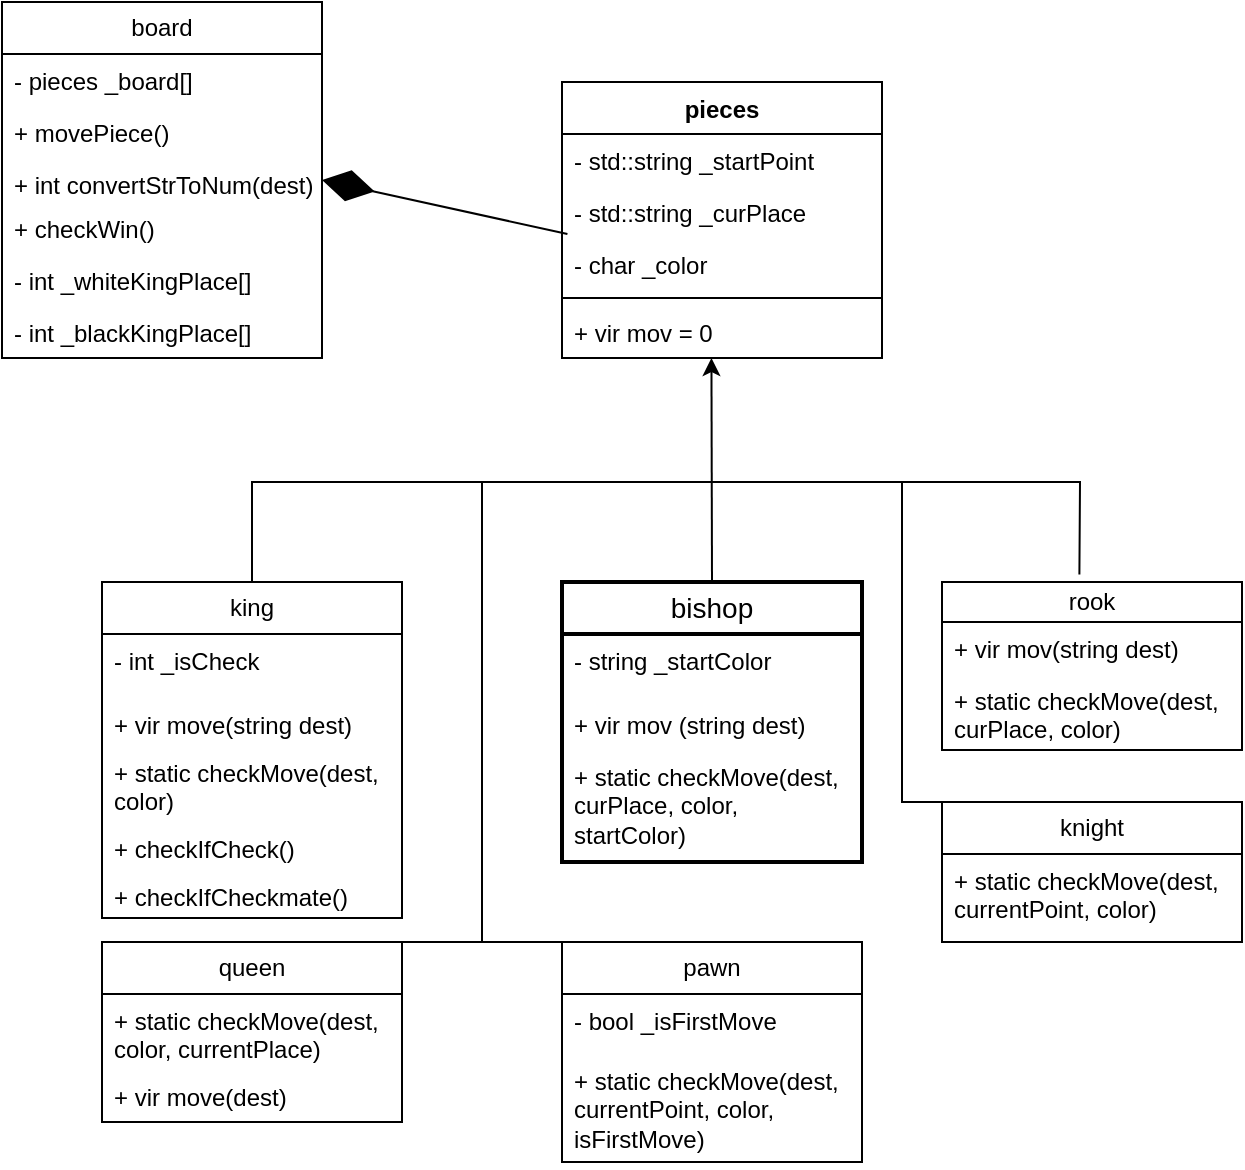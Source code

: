 <mxfile version="25.0.3">
  <diagram name="Page-1" id="9f46799a-70d6-7492-0946-bef42562c5a5">
    <mxGraphModel dx="794" dy="446" grid="1" gridSize="10" guides="1" tooltips="1" connect="1" arrows="1" fold="1" page="1" pageScale="1" pageWidth="1100" pageHeight="850" background="none" math="0" shadow="0">
      <root>
        <mxCell id="0" />
        <mxCell id="1" parent="0" />
        <mxCell id="hSrrHkZvwBZFsGFu-_xg-4" value="pieces" style="swimlane;fontStyle=1;align=center;verticalAlign=top;childLayout=stackLayout;horizontal=1;startSize=26;horizontalStack=0;resizeParent=1;resizeParentMax=0;resizeLast=0;collapsible=1;marginBottom=0;whiteSpace=wrap;html=1;" parent="1" vertex="1">
          <mxGeometry x="320" y="70" width="160" height="138" as="geometry" />
        </mxCell>
        <mxCell id="hSrrHkZvwBZFsGFu-_xg-5" value="- std::string _startPoint&lt;div&gt;&lt;br&gt;&lt;/div&gt;" style="text;strokeColor=none;fillColor=none;align=left;verticalAlign=top;spacingLeft=4;spacingRight=4;overflow=hidden;rotatable=0;points=[[0,0.5],[1,0.5]];portConstraint=eastwest;whiteSpace=wrap;html=1;" parent="hSrrHkZvwBZFsGFu-_xg-4" vertex="1">
          <mxGeometry y="26" width="160" height="26" as="geometry" />
        </mxCell>
        <mxCell id="hSrrHkZvwBZFsGFu-_xg-17" value="- std::string _curPlace" style="text;strokeColor=none;fillColor=none;align=left;verticalAlign=top;spacingLeft=4;spacingRight=4;overflow=hidden;rotatable=0;points=[[0,0.5],[1,0.5]];portConstraint=eastwest;whiteSpace=wrap;html=1;" parent="hSrrHkZvwBZFsGFu-_xg-4" vertex="1">
          <mxGeometry y="52" width="160" height="26" as="geometry" />
        </mxCell>
        <mxCell id="hSrrHkZvwBZFsGFu-_xg-16" value="- char _color" style="text;strokeColor=none;fillColor=none;align=left;verticalAlign=top;spacingLeft=4;spacingRight=4;overflow=hidden;rotatable=0;points=[[0,0.5],[1,0.5]];portConstraint=eastwest;whiteSpace=wrap;html=1;" parent="hSrrHkZvwBZFsGFu-_xg-4" vertex="1">
          <mxGeometry y="78" width="160" height="26" as="geometry" />
        </mxCell>
        <mxCell id="hSrrHkZvwBZFsGFu-_xg-6" value="" style="line;strokeWidth=1;fillColor=none;align=left;verticalAlign=middle;spacingTop=-1;spacingLeft=3;spacingRight=3;rotatable=0;labelPosition=right;points=[];portConstraint=eastwest;strokeColor=inherit;" parent="hSrrHkZvwBZFsGFu-_xg-4" vertex="1">
          <mxGeometry y="104" width="160" height="8" as="geometry" />
        </mxCell>
        <mxCell id="hSrrHkZvwBZFsGFu-_xg-7" value="+ vir mov = 0" style="text;strokeColor=none;fillColor=none;align=left;verticalAlign=top;spacingLeft=4;spacingRight=4;overflow=hidden;rotatable=0;points=[[0,0.5],[1,0.5]];portConstraint=eastwest;whiteSpace=wrap;html=1;" parent="hSrrHkZvwBZFsGFu-_xg-4" vertex="1">
          <mxGeometry y="112" width="160" height="26" as="geometry" />
        </mxCell>
        <mxCell id="hSrrHkZvwBZFsGFu-_xg-10" value="rook" style="swimlane;fontStyle=0;childLayout=stackLayout;horizontal=1;startSize=20;fillColor=none;horizontalStack=0;resizeParent=1;resizeParentMax=0;resizeLast=0;collapsible=1;marginBottom=0;whiteSpace=wrap;html=1;" parent="1" vertex="1">
          <mxGeometry x="510" y="320" width="150" height="84" as="geometry" />
        </mxCell>
        <mxCell id="hSrrHkZvwBZFsGFu-_xg-12" value="+ vir mov(string dest)" style="text;strokeColor=none;fillColor=none;align=left;verticalAlign=top;spacingLeft=4;spacingRight=4;overflow=hidden;rotatable=0;points=[[0,0.5],[1,0.5]];portConstraint=eastwest;whiteSpace=wrap;html=1;" parent="hSrrHkZvwBZFsGFu-_xg-10" vertex="1">
          <mxGeometry y="20" width="150" height="26" as="geometry" />
        </mxCell>
        <mxCell id="hSrrHkZvwBZFsGFu-_xg-13" value="+ static checkMove(dest, curPlace, color)&amp;nbsp;" style="text;strokeColor=none;fillColor=none;align=left;verticalAlign=top;spacingLeft=4;spacingRight=4;overflow=hidden;rotatable=0;points=[[0,0.5],[1,0.5]];portConstraint=eastwest;whiteSpace=wrap;html=1;" parent="hSrrHkZvwBZFsGFu-_xg-10" vertex="1">
          <mxGeometry y="46" width="150" height="38" as="geometry" />
        </mxCell>
        <mxCell id="hSrrHkZvwBZFsGFu-_xg-19" value="king" style="swimlane;fontStyle=0;childLayout=stackLayout;horizontal=1;startSize=26;fillColor=none;horizontalStack=0;resizeParent=1;resizeParentMax=0;resizeLast=0;collapsible=1;marginBottom=0;whiteSpace=wrap;html=1;" parent="1" vertex="1">
          <mxGeometry x="90" y="320" width="150" height="168" as="geometry" />
        </mxCell>
        <mxCell id="hSrrHkZvwBZFsGFu-_xg-20" value="- int _isCheck&amp;nbsp;" style="text;strokeColor=none;fillColor=none;align=left;verticalAlign=top;spacingLeft=4;spacingRight=4;overflow=hidden;rotatable=0;points=[[0,0.5],[1,0.5]];portConstraint=eastwest;whiteSpace=wrap;html=1;" parent="hSrrHkZvwBZFsGFu-_xg-19" vertex="1">
          <mxGeometry y="26" width="150" height="32" as="geometry" />
        </mxCell>
        <mxCell id="hSrrHkZvwBZFsGFu-_xg-21" value="+ vir move(string dest)" style="text;strokeColor=none;fillColor=none;align=left;verticalAlign=top;spacingLeft=4;spacingRight=4;overflow=hidden;rotatable=0;points=[[0,0.5],[1,0.5]];portConstraint=eastwest;whiteSpace=wrap;html=1;" parent="hSrrHkZvwBZFsGFu-_xg-19" vertex="1">
          <mxGeometry y="58" width="150" height="24" as="geometry" />
        </mxCell>
        <mxCell id="hSrrHkZvwBZFsGFu-_xg-22" value="+ static checkMove(dest, color)" style="text;strokeColor=none;fillColor=none;align=left;verticalAlign=top;spacingLeft=4;spacingRight=4;overflow=hidden;rotatable=0;points=[[0,0.5],[1,0.5]];portConstraint=eastwest;whiteSpace=wrap;html=1;" parent="hSrrHkZvwBZFsGFu-_xg-19" vertex="1">
          <mxGeometry y="82" width="150" height="38" as="geometry" />
        </mxCell>
        <mxCell id="ucu3FSzwirCISs-9bSWt-36" value="+ checkIfCheck()" style="text;strokeColor=none;fillColor=none;align=left;verticalAlign=top;spacingLeft=4;spacingRight=4;overflow=hidden;rotatable=0;points=[[0,0.5],[1,0.5]];portConstraint=eastwest;whiteSpace=wrap;html=1;" parent="hSrrHkZvwBZFsGFu-_xg-19" vertex="1">
          <mxGeometry y="120" width="150" height="24" as="geometry" />
        </mxCell>
        <mxCell id="ucu3FSzwirCISs-9bSWt-37" value="+ checkIfCheckmate()" style="text;strokeColor=none;fillColor=none;align=left;verticalAlign=top;spacingLeft=4;spacingRight=4;overflow=hidden;rotatable=0;points=[[0,0.5],[1,0.5]];portConstraint=eastwest;whiteSpace=wrap;html=1;" parent="hSrrHkZvwBZFsGFu-_xg-19" vertex="1">
          <mxGeometry y="144" width="150" height="24" as="geometry" />
        </mxCell>
        <mxCell id="hSrrHkZvwBZFsGFu-_xg-24" value="bishop" style="swimlane;fontStyle=0;childLayout=stackLayout;horizontal=1;startSize=26;fillColor=none;horizontalStack=0;resizeParent=1;resizeParentMax=0;resizeLast=0;collapsible=1;marginBottom=0;whiteSpace=wrap;html=1;fontSize=14;strokeWidth=2;perimeterSpacing=1;" parent="1" vertex="1">
          <mxGeometry x="320" y="320" width="150" height="140" as="geometry" />
        </mxCell>
        <mxCell id="hSrrHkZvwBZFsGFu-_xg-25" value="- string _startColor" style="text;strokeColor=none;fillColor=none;align=left;verticalAlign=top;spacingLeft=4;spacingRight=4;overflow=hidden;rotatable=0;points=[[0,0.5],[1,0.5]];portConstraint=eastwest;whiteSpace=wrap;html=1;" parent="hSrrHkZvwBZFsGFu-_xg-24" vertex="1">
          <mxGeometry y="26" width="150" height="32" as="geometry" />
        </mxCell>
        <mxCell id="hSrrHkZvwBZFsGFu-_xg-26" value="+ vir mov (string dest)" style="text;strokeColor=none;fillColor=none;align=left;verticalAlign=top;spacingLeft=4;spacingRight=4;overflow=hidden;rotatable=0;points=[[0,0.5],[1,0.5]];portConstraint=eastwest;whiteSpace=wrap;html=1;" parent="hSrrHkZvwBZFsGFu-_xg-24" vertex="1">
          <mxGeometry y="58" width="150" height="26" as="geometry" />
        </mxCell>
        <mxCell id="hSrrHkZvwBZFsGFu-_xg-27" value="&lt;font style=&quot;font-size: 12px;&quot;&gt;+ static checkMove(dest, curPlace, color, startColor)&lt;/font&gt;" style="text;strokeColor=none;fillColor=none;align=left;verticalAlign=top;spacingLeft=4;spacingRight=4;overflow=hidden;rotatable=0;points=[[0,0.5],[1,0.5]];portConstraint=eastwest;whiteSpace=wrap;html=1;strokeWidth=0;" parent="hSrrHkZvwBZFsGFu-_xg-24" vertex="1">
          <mxGeometry y="84" width="150" height="56" as="geometry" />
        </mxCell>
        <mxCell id="hSrrHkZvwBZFsGFu-_xg-30" value="queen" style="swimlane;fontStyle=0;childLayout=stackLayout;horizontal=1;startSize=26;fillColor=none;horizontalStack=0;resizeParent=1;resizeParentMax=0;resizeLast=0;collapsible=1;marginBottom=0;whiteSpace=wrap;html=1;" parent="1" vertex="1">
          <mxGeometry x="90" y="500" width="150" height="90" as="geometry" />
        </mxCell>
        <mxCell id="hSrrHkZvwBZFsGFu-_xg-32" value="+ static checkMove(dest, color, currentPlace)" style="text;strokeColor=none;fillColor=none;align=left;verticalAlign=top;spacingLeft=4;spacingRight=4;overflow=hidden;rotatable=0;points=[[0,0.5],[1,0.5]];portConstraint=eastwest;whiteSpace=wrap;html=1;" parent="hSrrHkZvwBZFsGFu-_xg-30" vertex="1">
          <mxGeometry y="26" width="150" height="38" as="geometry" />
        </mxCell>
        <mxCell id="hSrrHkZvwBZFsGFu-_xg-33" value="+ vir move(dest)" style="text;strokeColor=none;fillColor=none;align=left;verticalAlign=top;spacingLeft=4;spacingRight=4;overflow=hidden;rotatable=0;points=[[0,0.5],[1,0.5]];portConstraint=eastwest;whiteSpace=wrap;html=1;" parent="hSrrHkZvwBZFsGFu-_xg-30" vertex="1">
          <mxGeometry y="64" width="150" height="26" as="geometry" />
        </mxCell>
        <mxCell id="ucu3FSzwirCISs-9bSWt-1" value="board" style="swimlane;fontStyle=0;childLayout=stackLayout;horizontal=1;startSize=26;fillColor=none;horizontalStack=0;resizeParent=1;resizeParentMax=0;resizeLast=0;collapsible=1;marginBottom=0;whiteSpace=wrap;html=1;" parent="1" vertex="1">
          <mxGeometry x="40" y="30" width="160" height="178" as="geometry" />
        </mxCell>
        <mxCell id="ucu3FSzwirCISs-9bSWt-2" value="- pieces _board[]" style="text;strokeColor=none;fillColor=none;align=left;verticalAlign=top;spacingLeft=4;spacingRight=4;overflow=hidden;rotatable=0;points=[[0,0.5],[1,0.5]];portConstraint=eastwest;whiteSpace=wrap;html=1;" parent="ucu3FSzwirCISs-9bSWt-1" vertex="1">
          <mxGeometry y="26" width="160" height="26" as="geometry" />
        </mxCell>
        <mxCell id="ucu3FSzwirCISs-9bSWt-3" value="+ movePiece()" style="text;strokeColor=none;fillColor=none;align=left;verticalAlign=top;spacingLeft=4;spacingRight=4;overflow=hidden;rotatable=0;points=[[0,0.5],[1,0.5]];portConstraint=eastwest;whiteSpace=wrap;html=1;" parent="ucu3FSzwirCISs-9bSWt-1" vertex="1">
          <mxGeometry y="52" width="160" height="26" as="geometry" />
        </mxCell>
        <mxCell id="ucu3FSzwirCISs-9bSWt-11" value="+ int convertStrToNum(dest)" style="text;strokeColor=none;fillColor=none;align=left;verticalAlign=top;spacingLeft=4;spacingRight=4;overflow=hidden;rotatable=0;points=[[0,0.5],[1,0.5]];portConstraint=eastwest;whiteSpace=wrap;html=1;" parent="ucu3FSzwirCISs-9bSWt-1" vertex="1">
          <mxGeometry y="78" width="160" height="22" as="geometry" />
        </mxCell>
        <mxCell id="iP6nNwqvdkIbZQZKLoYQ-1" value="+ checkWin()" style="text;strokeColor=none;fillColor=none;align=left;verticalAlign=top;spacingLeft=4;spacingRight=4;overflow=hidden;rotatable=0;points=[[0,0.5],[1,0.5]];portConstraint=eastwest;whiteSpace=wrap;html=1;" parent="ucu3FSzwirCISs-9bSWt-1" vertex="1">
          <mxGeometry y="100" width="160" height="26" as="geometry" />
        </mxCell>
        <mxCell id="iP6nNwqvdkIbZQZKLoYQ-2" value="- int _whiteKingPlace[]" style="text;strokeColor=none;fillColor=none;align=left;verticalAlign=top;spacingLeft=4;spacingRight=4;overflow=hidden;rotatable=0;points=[[0,0.5],[1,0.5]];portConstraint=eastwest;whiteSpace=wrap;html=1;" parent="ucu3FSzwirCISs-9bSWt-1" vertex="1">
          <mxGeometry y="126" width="160" height="26" as="geometry" />
        </mxCell>
        <mxCell id="iP6nNwqvdkIbZQZKLoYQ-3" value="- int _blackKingPlace[]" style="text;strokeColor=none;fillColor=none;align=left;verticalAlign=top;spacingLeft=4;spacingRight=4;overflow=hidden;rotatable=0;points=[[0,0.5],[1,0.5]];portConstraint=eastwest;whiteSpace=wrap;html=1;" parent="ucu3FSzwirCISs-9bSWt-1" vertex="1">
          <mxGeometry y="152" width="160" height="26" as="geometry" />
        </mxCell>
        <mxCell id="ucu3FSzwirCISs-9bSWt-12" value="knight" style="swimlane;fontStyle=0;childLayout=stackLayout;horizontal=1;startSize=26;fillColor=none;horizontalStack=0;resizeParent=1;resizeParentMax=0;resizeLast=0;collapsible=1;marginBottom=0;whiteSpace=wrap;html=1;" parent="1" vertex="1">
          <mxGeometry x="510" y="430" width="150" height="70" as="geometry" />
        </mxCell>
        <mxCell id="ucu3FSzwirCISs-9bSWt-13" value="+ static checkMove(dest, currentPoint, color)&amp;nbsp;" style="text;strokeColor=none;fillColor=none;align=left;verticalAlign=top;spacingLeft=4;spacingRight=4;overflow=hidden;rotatable=0;points=[[0,0.5],[1,0.5]];portConstraint=eastwest;whiteSpace=wrap;html=1;" parent="ucu3FSzwirCISs-9bSWt-12" vertex="1">
          <mxGeometry y="26" width="150" height="44" as="geometry" />
        </mxCell>
        <mxCell id="ucu3FSzwirCISs-9bSWt-21" value="pawn" style="swimlane;fontStyle=0;childLayout=stackLayout;horizontal=1;startSize=26;fillColor=none;horizontalStack=0;resizeParent=1;resizeParentMax=0;resizeLast=0;collapsible=1;marginBottom=0;whiteSpace=wrap;html=1;" parent="1" vertex="1">
          <mxGeometry x="320" y="500" width="150" height="110" as="geometry" />
        </mxCell>
        <mxCell id="ucu3FSzwirCISs-9bSWt-23" value="- bool _isFirstMove" style="text;strokeColor=none;fillColor=none;align=left;verticalAlign=top;spacingLeft=4;spacingRight=4;overflow=hidden;rotatable=0;points=[[0,0.5],[1,0.5]];portConstraint=eastwest;whiteSpace=wrap;html=1;" parent="ucu3FSzwirCISs-9bSWt-21" vertex="1">
          <mxGeometry y="26" width="150" height="30" as="geometry" />
        </mxCell>
        <mxCell id="ucu3FSzwirCISs-9bSWt-22" value="+ static checkMove(dest, currentPoint, color, isFirstMove)&amp;nbsp;" style="text;strokeColor=none;fillColor=none;align=left;verticalAlign=top;spacingLeft=4;spacingRight=4;overflow=hidden;rotatable=0;points=[[0,0.5],[1,0.5]];portConstraint=eastwest;whiteSpace=wrap;html=1;" parent="ucu3FSzwirCISs-9bSWt-21" vertex="1">
          <mxGeometry y="56" width="150" height="54" as="geometry" />
        </mxCell>
        <mxCell id="ucu3FSzwirCISs-9bSWt-27" value="" style="endArrow=classic;html=1;rounded=0;entryX=0.467;entryY=1;entryDx=0;entryDy=0;entryPerimeter=0;exitX=0.5;exitY=0;exitDx=0;exitDy=0;" parent="1" source="hSrrHkZvwBZFsGFu-_xg-24" target="hSrrHkZvwBZFsGFu-_xg-7" edge="1">
          <mxGeometry width="50" height="50" relative="1" as="geometry">
            <mxPoint x="480" y="360" as="sourcePoint" />
            <mxPoint x="530" y="310" as="targetPoint" />
          </mxGeometry>
        </mxCell>
        <mxCell id="ucu3FSzwirCISs-9bSWt-29" value="" style="endArrow=none;html=1;rounded=0;entryX=0.458;entryY=-0.044;entryDx=0;entryDy=0;entryPerimeter=0;" parent="1" target="hSrrHkZvwBZFsGFu-_xg-10" edge="1">
          <mxGeometry width="50" height="50" relative="1" as="geometry">
            <mxPoint x="390" y="270" as="sourcePoint" />
            <mxPoint x="590" y="260" as="targetPoint" />
            <Array as="points">
              <mxPoint x="579" y="270" />
            </Array>
          </mxGeometry>
        </mxCell>
        <mxCell id="ucu3FSzwirCISs-9bSWt-31" value="" style="endArrow=none;html=1;rounded=0;exitX=0.5;exitY=0;exitDx=0;exitDy=0;" parent="1" source="hSrrHkZvwBZFsGFu-_xg-19" edge="1">
          <mxGeometry width="50" height="50" relative="1" as="geometry">
            <mxPoint x="159" y="310" as="sourcePoint" />
            <mxPoint x="400" y="270" as="targetPoint" />
            <Array as="points">
              <mxPoint x="165" y="270" />
            </Array>
          </mxGeometry>
        </mxCell>
        <mxCell id="ucu3FSzwirCISs-9bSWt-32" value="" style="endArrow=none;html=1;rounded=0;exitX=0.5;exitY=0;exitDx=0;exitDy=0;" parent="1" source="hSrrHkZvwBZFsGFu-_xg-30" edge="1">
          <mxGeometry width="50" height="50" relative="1" as="geometry">
            <mxPoint x="380" y="470" as="sourcePoint" />
            <mxPoint x="280" y="270" as="targetPoint" />
            <Array as="points">
              <mxPoint x="280" y="500" />
            </Array>
          </mxGeometry>
        </mxCell>
        <mxCell id="ucu3FSzwirCISs-9bSWt-33" value="" style="endArrow=none;html=1;rounded=0;exitX=0.5;exitY=0;exitDx=0;exitDy=0;" parent="1" source="ucu3FSzwirCISs-9bSWt-21" edge="1">
          <mxGeometry width="50" height="50" relative="1" as="geometry">
            <mxPoint x="380" y="470" as="sourcePoint" />
            <mxPoint x="280" y="500" as="targetPoint" />
          </mxGeometry>
        </mxCell>
        <mxCell id="ucu3FSzwirCISs-9bSWt-34" value="" style="endArrow=none;html=1;rounded=0;exitX=0.5;exitY=0;exitDx=0;exitDy=0;" parent="1" source="ucu3FSzwirCISs-9bSWt-12" edge="1">
          <mxGeometry width="50" height="50" relative="1" as="geometry">
            <mxPoint x="380" y="470" as="sourcePoint" />
            <mxPoint x="490" y="270" as="targetPoint" />
            <Array as="points">
              <mxPoint x="490" y="430" />
            </Array>
          </mxGeometry>
        </mxCell>
        <mxCell id="DnQTdKiLRrRCe9edekWU-1" value="" style="endArrow=diamondThin;endFill=1;endSize=24;html=1;rounded=0;exitX=0.017;exitY=-0.077;exitDx=0;exitDy=0;exitPerimeter=0;entryX=1;entryY=0.5;entryDx=0;entryDy=0;" edge="1" parent="1" source="hSrrHkZvwBZFsGFu-_xg-16" target="ucu3FSzwirCISs-9bSWt-11">
          <mxGeometry width="160" relative="1" as="geometry">
            <mxPoint x="330" y="230" as="sourcePoint" />
            <mxPoint x="490" y="230" as="targetPoint" />
          </mxGeometry>
        </mxCell>
      </root>
    </mxGraphModel>
  </diagram>
</mxfile>
